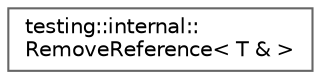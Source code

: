 digraph "Gráfico de jerarquía de clases"
{
 // LATEX_PDF_SIZE
  bgcolor="transparent";
  edge [fontname=Helvetica,fontsize=10,labelfontname=Helvetica,labelfontsize=10];
  node [fontname=Helvetica,fontsize=10,shape=box,height=0.2,width=0.4];
  rankdir="LR";
  Node0 [id="Node000000",label="testing::internal::\lRemoveReference\< T & \>",height=0.2,width=0.4,color="grey40", fillcolor="white", style="filled",URL="$structtesting_1_1internal_1_1_remove_reference_3_01_t_01_6_01_4.html",tooltip=" "];
}
